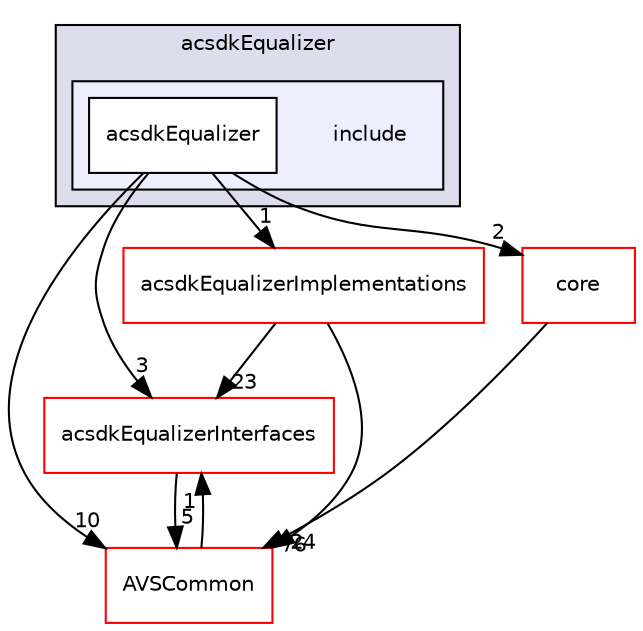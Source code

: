 digraph "/workplace/avs-device-sdk/capabilities/Equalizer/acsdkEqualizer/include" {
  compound=true
  node [ fontsize="10", fontname="Helvetica"];
  edge [ labelfontsize="10", labelfontname="Helvetica"];
  subgraph clusterdir_4307b1d6713110c6a1e815149f665aa1 {
    graph [ bgcolor="#ddddee", pencolor="black", label="acsdkEqualizer" fontname="Helvetica", fontsize="10", URL="dir_4307b1d6713110c6a1e815149f665aa1.html"]
  subgraph clusterdir_049e8ab655f5d128d18b571dc28774ac {
    graph [ bgcolor="#eeeeff", pencolor="black", label="" URL="dir_049e8ab655f5d128d18b571dc28774ac.html"];
    dir_049e8ab655f5d128d18b571dc28774ac [shape=plaintext label="include"];
    dir_d2e21368814cf67006cd825ac7456a3f [shape=box label="acsdkEqualizer" color="black" fillcolor="white" style="filled" URL="dir_d2e21368814cf67006cd825ac7456a3f.html"];
  }
  }
  dir_e13649c008142110e36acbd52973a0dc [shape=box label="acsdkEqualizerInterfaces" fillcolor="white" style="filled" color="red" URL="dir_e13649c008142110e36acbd52973a0dc.html"];
  dir_13e65effb2bde530b17b3d5eefcd0266 [shape=box label="AVSCommon" fillcolor="white" style="filled" color="red" URL="dir_13e65effb2bde530b17b3d5eefcd0266.html"];
  dir_4270bfced15e0e73154b13468c7c9ad9 [shape=box label="core" fillcolor="white" style="filled" color="red" URL="dir_4270bfced15e0e73154b13468c7c9ad9.html"];
  dir_2a36deac1a3e1a226a789cbfacbb8bfa [shape=box label="acsdkEqualizerImplementations" fillcolor="white" style="filled" color="red" URL="dir_2a36deac1a3e1a226a789cbfacbb8bfa.html"];
  dir_e13649c008142110e36acbd52973a0dc->dir_13e65effb2bde530b17b3d5eefcd0266 [headlabel="5", labeldistance=1.5 headhref="dir_000320_000017.html"];
  dir_13e65effb2bde530b17b3d5eefcd0266->dir_e13649c008142110e36acbd52973a0dc [headlabel="1", labeldistance=1.5 headhref="dir_000017_000320.html"];
  dir_4270bfced15e0e73154b13468c7c9ad9->dir_13e65effb2bde530b17b3d5eefcd0266 [headlabel="76", labeldistance=1.5 headhref="dir_000461_000017.html"];
  dir_d2e21368814cf67006cd825ac7456a3f->dir_e13649c008142110e36acbd52973a0dc [headlabel="3", labeldistance=1.5 headhref="dir_000313_000320.html"];
  dir_d2e21368814cf67006cd825ac7456a3f->dir_13e65effb2bde530b17b3d5eefcd0266 [headlabel="10", labeldistance=1.5 headhref="dir_000313_000017.html"];
  dir_d2e21368814cf67006cd825ac7456a3f->dir_4270bfced15e0e73154b13468c7c9ad9 [headlabel="2", labeldistance=1.5 headhref="dir_000313_000461.html"];
  dir_d2e21368814cf67006cd825ac7456a3f->dir_2a36deac1a3e1a226a789cbfacbb8bfa [headlabel="1", labeldistance=1.5 headhref="dir_000313_000315.html"];
  dir_2a36deac1a3e1a226a789cbfacbb8bfa->dir_e13649c008142110e36acbd52973a0dc [headlabel="23", labeldistance=1.5 headhref="dir_000315_000320.html"];
  dir_2a36deac1a3e1a226a789cbfacbb8bfa->dir_13e65effb2bde530b17b3d5eefcd0266 [headlabel="24", labeldistance=1.5 headhref="dir_000315_000017.html"];
}
